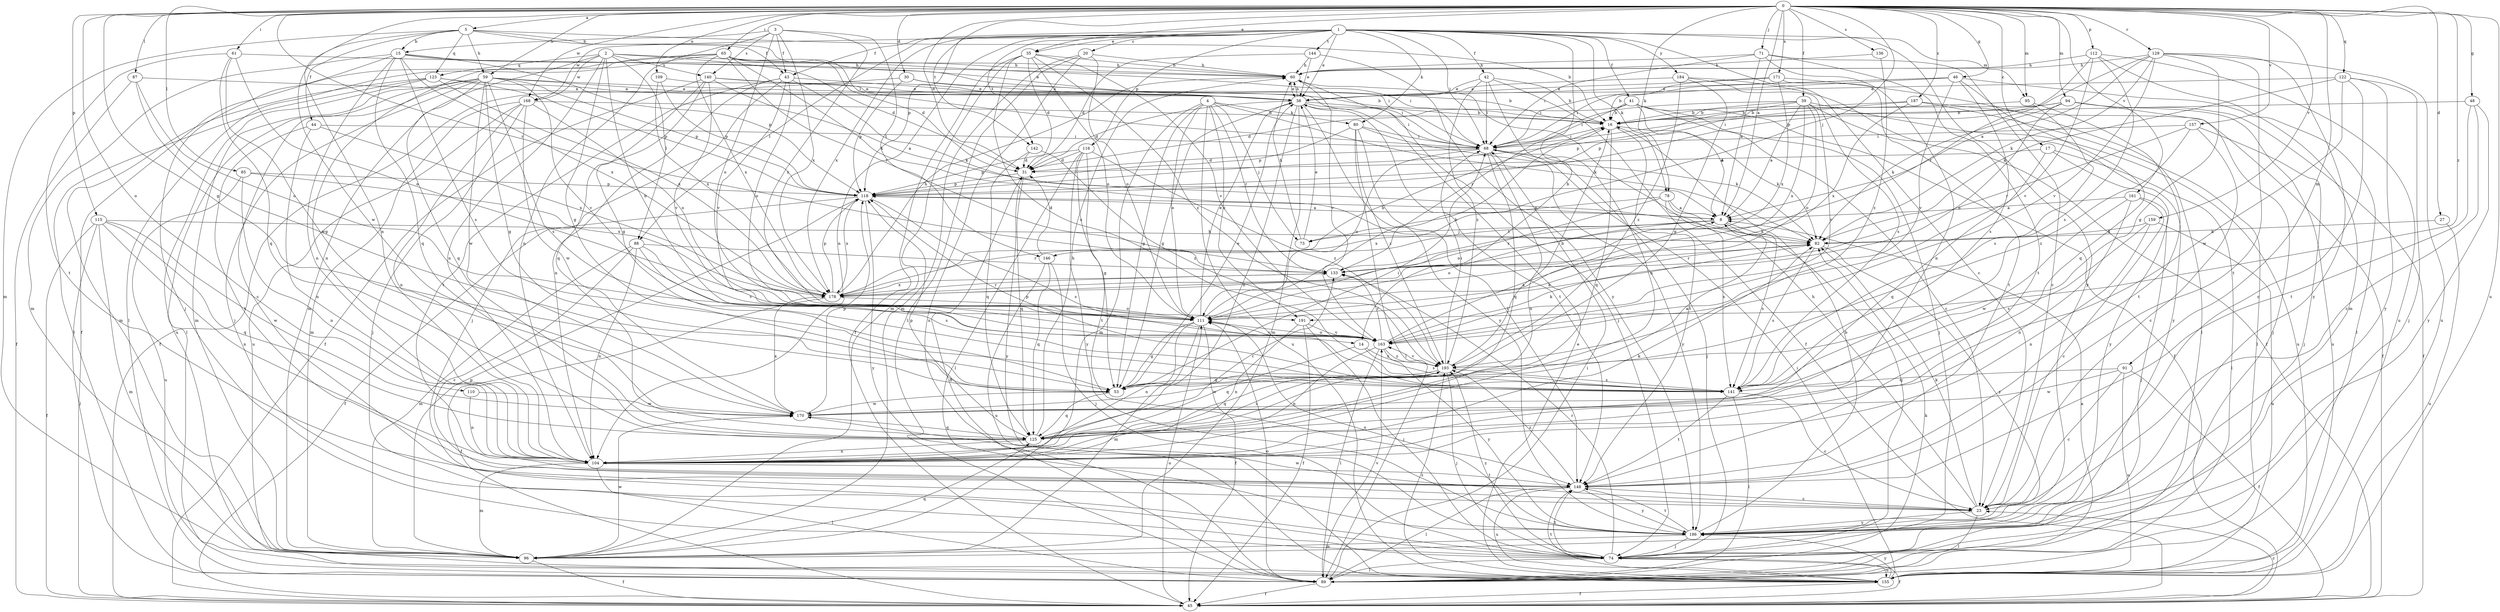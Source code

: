 strict digraph  {
0;
1;
2;
3;
4;
5;
8;
14;
15;
16;
17;
20;
23;
27;
30;
31;
35;
38;
39;
41;
42;
43;
44;
45;
46;
48;
53;
59;
60;
61;
65;
68;
71;
73;
74;
78;
80;
82;
85;
87;
88;
89;
91;
94;
95;
96;
104;
109;
110;
111;
112;
115;
116;
118;
122;
123;
125;
129;
133;
136;
140;
141;
142;
144;
146;
148;
155;
157;
159;
161;
163;
168;
170;
171;
178;
184;
186;
187;
191;
193;
0 -> 5  [label=a];
0 -> 8  [label=a];
0 -> 17  [label=c];
0 -> 27  [label=d];
0 -> 30  [label=d];
0 -> 31  [label=d];
0 -> 35  [label=e];
0 -> 39  [label=f];
0 -> 46  [label=g];
0 -> 48  [label=g];
0 -> 53  [label=g];
0 -> 59  [label=h];
0 -> 61  [label=i];
0 -> 65  [label=i];
0 -> 71  [label=j];
0 -> 73  [label=j];
0 -> 78  [label=k];
0 -> 85  [label=l];
0 -> 87  [label=l];
0 -> 91  [label=m];
0 -> 94  [label=m];
0 -> 95  [label=m];
0 -> 104  [label=n];
0 -> 109  [label=o];
0 -> 110  [label=o];
0 -> 112  [label=p];
0 -> 115  [label=p];
0 -> 122  [label=q];
0 -> 129  [label=r];
0 -> 133  [label=r];
0 -> 136  [label=s];
0 -> 142  [label=t];
0 -> 155  [label=u];
0 -> 157  [label=v];
0 -> 159  [label=v];
0 -> 161  [label=v];
0 -> 168  [label=w];
0 -> 171  [label=x];
0 -> 187  [label=z];
0 -> 191  [label=z];
1 -> 14  [label=b];
1 -> 20  [label=c];
1 -> 23  [label=c];
1 -> 35  [label=e];
1 -> 38  [label=e];
1 -> 41  [label=f];
1 -> 42  [label=f];
1 -> 43  [label=f];
1 -> 68  [label=i];
1 -> 78  [label=k];
1 -> 80  [label=k];
1 -> 88  [label=l];
1 -> 95  [label=m];
1 -> 104  [label=n];
1 -> 116  [label=p];
1 -> 118  [label=p];
1 -> 142  [label=t];
1 -> 144  [label=t];
1 -> 168  [label=w];
1 -> 178  [label=x];
1 -> 184  [label=y];
1 -> 186  [label=y];
2 -> 14  [label=b];
2 -> 31  [label=d];
2 -> 38  [label=e];
2 -> 53  [label=g];
2 -> 88  [label=l];
2 -> 96  [label=m];
2 -> 104  [label=n];
2 -> 123  [label=q];
2 -> 140  [label=s];
2 -> 168  [label=w];
3 -> 15  [label=b];
3 -> 43  [label=f];
3 -> 104  [label=n];
3 -> 111  [label=o];
3 -> 140  [label=s];
3 -> 146  [label=t];
3 -> 178  [label=x];
3 -> 191  [label=z];
4 -> 53  [label=g];
4 -> 73  [label=j];
4 -> 80  [label=k];
4 -> 82  [label=k];
4 -> 96  [label=m];
4 -> 111  [label=o];
4 -> 133  [label=r];
4 -> 155  [label=u];
4 -> 191  [label=z];
5 -> 15  [label=b];
5 -> 16  [label=b];
5 -> 43  [label=f];
5 -> 44  [label=f];
5 -> 59  [label=h];
5 -> 68  [label=i];
5 -> 96  [label=m];
5 -> 123  [label=q];
5 -> 170  [label=w];
8 -> 73  [label=j];
8 -> 82  [label=k];
8 -> 111  [label=o];
8 -> 118  [label=p];
8 -> 133  [label=r];
8 -> 141  [label=s];
8 -> 146  [label=t];
14 -> 125  [label=q];
14 -> 141  [label=s];
14 -> 193  [label=z];
15 -> 60  [label=h];
15 -> 68  [label=i];
15 -> 74  [label=j];
15 -> 96  [label=m];
15 -> 104  [label=n];
15 -> 118  [label=p];
15 -> 125  [label=q];
15 -> 141  [label=s];
15 -> 178  [label=x];
16 -> 68  [label=i];
16 -> 82  [label=k];
16 -> 125  [label=q];
16 -> 148  [label=t];
17 -> 31  [label=d];
17 -> 89  [label=l];
17 -> 125  [label=q];
17 -> 186  [label=y];
20 -> 60  [label=h];
20 -> 89  [label=l];
20 -> 96  [label=m];
20 -> 111  [label=o];
20 -> 155  [label=u];
23 -> 60  [label=h];
23 -> 82  [label=k];
23 -> 89  [label=l];
23 -> 170  [label=w];
23 -> 186  [label=y];
27 -> 82  [label=k];
27 -> 155  [label=u];
30 -> 16  [label=b];
30 -> 38  [label=e];
30 -> 45  [label=f];
30 -> 118  [label=p];
31 -> 118  [label=p];
31 -> 125  [label=q];
31 -> 186  [label=y];
35 -> 31  [label=d];
35 -> 45  [label=f];
35 -> 60  [label=h];
35 -> 96  [label=m];
35 -> 111  [label=o];
35 -> 141  [label=s];
35 -> 163  [label=v];
35 -> 193  [label=z];
38 -> 16  [label=b];
38 -> 31  [label=d];
38 -> 53  [label=g];
38 -> 60  [label=h];
38 -> 68  [label=i];
38 -> 96  [label=m];
38 -> 104  [label=n];
38 -> 148  [label=t];
38 -> 186  [label=y];
39 -> 8  [label=a];
39 -> 16  [label=b];
39 -> 68  [label=i];
39 -> 111  [label=o];
39 -> 118  [label=p];
39 -> 155  [label=u];
39 -> 163  [label=v];
39 -> 178  [label=x];
39 -> 186  [label=y];
41 -> 8  [label=a];
41 -> 16  [label=b];
41 -> 23  [label=c];
41 -> 31  [label=d];
41 -> 45  [label=f];
41 -> 74  [label=j];
41 -> 133  [label=r];
42 -> 16  [label=b];
42 -> 38  [label=e];
42 -> 45  [label=f];
42 -> 68  [label=i];
42 -> 104  [label=n];
42 -> 193  [label=z];
43 -> 38  [label=e];
43 -> 74  [label=j];
43 -> 82  [label=k];
43 -> 104  [label=n];
43 -> 111  [label=o];
43 -> 148  [label=t];
43 -> 163  [label=v];
44 -> 68  [label=i];
44 -> 104  [label=n];
44 -> 148  [label=t];
44 -> 178  [label=x];
45 -> 23  [label=c];
45 -> 111  [label=o];
46 -> 16  [label=b];
46 -> 38  [label=e];
46 -> 68  [label=i];
46 -> 89  [label=l];
46 -> 125  [label=q];
46 -> 141  [label=s];
46 -> 163  [label=v];
48 -> 16  [label=b];
48 -> 23  [label=c];
48 -> 148  [label=t];
48 -> 186  [label=y];
53 -> 8  [label=a];
53 -> 38  [label=e];
53 -> 68  [label=i];
53 -> 125  [label=q];
53 -> 170  [label=w];
59 -> 16  [label=b];
59 -> 23  [label=c];
59 -> 38  [label=e];
59 -> 53  [label=g];
59 -> 74  [label=j];
59 -> 89  [label=l];
59 -> 96  [label=m];
59 -> 118  [label=p];
59 -> 125  [label=q];
59 -> 141  [label=s];
59 -> 163  [label=v];
59 -> 170  [label=w];
60 -> 38  [label=e];
60 -> 74  [label=j];
60 -> 163  [label=v];
61 -> 60  [label=h];
61 -> 111  [label=o];
61 -> 125  [label=q];
61 -> 148  [label=t];
61 -> 170  [label=w];
65 -> 31  [label=d];
65 -> 45  [label=f];
65 -> 60  [label=h];
65 -> 68  [label=i];
65 -> 82  [label=k];
65 -> 89  [label=l];
65 -> 104  [label=n];
65 -> 133  [label=r];
65 -> 178  [label=x];
68 -> 31  [label=d];
68 -> 74  [label=j];
68 -> 104  [label=n];
68 -> 111  [label=o];
68 -> 125  [label=q];
68 -> 186  [label=y];
71 -> 8  [label=a];
71 -> 23  [label=c];
71 -> 60  [label=h];
71 -> 68  [label=i];
71 -> 104  [label=n];
71 -> 148  [label=t];
73 -> 38  [label=e];
73 -> 60  [label=h];
74 -> 45  [label=f];
74 -> 89  [label=l];
74 -> 133  [label=r];
74 -> 148  [label=t];
74 -> 155  [label=u];
74 -> 193  [label=z];
78 -> 8  [label=a];
78 -> 74  [label=j];
78 -> 111  [label=o];
78 -> 141  [label=s];
78 -> 178  [label=x];
80 -> 68  [label=i];
80 -> 82  [label=k];
80 -> 89  [label=l];
80 -> 118  [label=p];
80 -> 148  [label=t];
80 -> 193  [label=z];
82 -> 133  [label=r];
82 -> 141  [label=s];
82 -> 186  [label=y];
85 -> 104  [label=n];
85 -> 118  [label=p];
85 -> 155  [label=u];
85 -> 178  [label=x];
87 -> 38  [label=e];
87 -> 45  [label=f];
87 -> 53  [label=g];
87 -> 111  [label=o];
88 -> 23  [label=c];
88 -> 96  [label=m];
88 -> 104  [label=n];
88 -> 133  [label=r];
88 -> 141  [label=s];
88 -> 163  [label=v];
89 -> 8  [label=a];
89 -> 31  [label=d];
89 -> 45  [label=f];
89 -> 68  [label=i];
89 -> 82  [label=k];
89 -> 111  [label=o];
89 -> 163  [label=v];
91 -> 23  [label=c];
91 -> 45  [label=f];
91 -> 141  [label=s];
91 -> 155  [label=u];
91 -> 170  [label=w];
94 -> 16  [label=b];
94 -> 45  [label=f];
94 -> 68  [label=i];
94 -> 74  [label=j];
94 -> 82  [label=k];
94 -> 111  [label=o];
94 -> 155  [label=u];
95 -> 16  [label=b];
95 -> 141  [label=s];
95 -> 148  [label=t];
96 -> 45  [label=f];
96 -> 118  [label=p];
96 -> 125  [label=q];
96 -> 170  [label=w];
104 -> 82  [label=k];
104 -> 89  [label=l];
104 -> 96  [label=m];
104 -> 148  [label=t];
109 -> 38  [label=e];
109 -> 118  [label=p];
109 -> 178  [label=x];
110 -> 104  [label=n];
110 -> 170  [label=w];
111 -> 16  [label=b];
111 -> 38  [label=e];
111 -> 45  [label=f];
111 -> 53  [label=g];
111 -> 82  [label=k];
111 -> 96  [label=m];
111 -> 104  [label=n];
111 -> 163  [label=v];
112 -> 60  [label=h];
112 -> 96  [label=m];
112 -> 133  [label=r];
112 -> 141  [label=s];
112 -> 155  [label=u];
112 -> 163  [label=v];
115 -> 45  [label=f];
115 -> 82  [label=k];
115 -> 89  [label=l];
115 -> 96  [label=m];
115 -> 104  [label=n];
115 -> 125  [label=q];
115 -> 170  [label=w];
116 -> 31  [label=d];
116 -> 53  [label=g];
116 -> 89  [label=l];
116 -> 118  [label=p];
116 -> 148  [label=t];
116 -> 186  [label=y];
116 -> 193  [label=z];
118 -> 8  [label=a];
118 -> 45  [label=f];
118 -> 141  [label=s];
118 -> 178  [label=x];
118 -> 186  [label=y];
122 -> 23  [label=c];
122 -> 38  [label=e];
122 -> 74  [label=j];
122 -> 82  [label=k];
122 -> 170  [label=w];
122 -> 186  [label=y];
123 -> 38  [label=e];
123 -> 89  [label=l];
123 -> 96  [label=m];
123 -> 118  [label=p];
123 -> 155  [label=u];
123 -> 178  [label=x];
125 -> 60  [label=h];
125 -> 104  [label=n];
125 -> 118  [label=p];
125 -> 133  [label=r];
125 -> 193  [label=z];
129 -> 8  [label=a];
129 -> 53  [label=g];
129 -> 60  [label=h];
129 -> 82  [label=k];
129 -> 118  [label=p];
129 -> 148  [label=t];
129 -> 155  [label=u];
129 -> 163  [label=v];
129 -> 186  [label=y];
133 -> 178  [label=x];
136 -> 60  [label=h];
136 -> 193  [label=z];
140 -> 8  [label=a];
140 -> 38  [label=e];
140 -> 45  [label=f];
140 -> 53  [label=g];
140 -> 68  [label=i];
140 -> 125  [label=q];
140 -> 163  [label=v];
141 -> 23  [label=c];
141 -> 89  [label=l];
141 -> 118  [label=p];
141 -> 148  [label=t];
142 -> 31  [label=d];
142 -> 125  [label=q];
142 -> 193  [label=z];
144 -> 31  [label=d];
144 -> 38  [label=e];
144 -> 60  [label=h];
144 -> 186  [label=y];
146 -> 31  [label=d];
146 -> 74  [label=j];
146 -> 125  [label=q];
146 -> 155  [label=u];
148 -> 23  [label=c];
148 -> 89  [label=l];
148 -> 155  [label=u];
148 -> 186  [label=y];
148 -> 193  [label=z];
155 -> 38  [label=e];
155 -> 45  [label=f];
155 -> 68  [label=i];
155 -> 148  [label=t];
155 -> 186  [label=y];
155 -> 193  [label=z];
157 -> 23  [label=c];
157 -> 68  [label=i];
157 -> 74  [label=j];
157 -> 133  [label=r];
157 -> 193  [label=z];
159 -> 82  [label=k];
159 -> 104  [label=n];
159 -> 141  [label=s];
159 -> 155  [label=u];
161 -> 8  [label=a];
161 -> 23  [label=c];
161 -> 74  [label=j];
161 -> 104  [label=n];
161 -> 170  [label=w];
163 -> 8  [label=a];
163 -> 82  [label=k];
163 -> 89  [label=l];
163 -> 104  [label=n];
163 -> 111  [label=o];
163 -> 133  [label=r];
163 -> 186  [label=y];
163 -> 193  [label=z];
168 -> 16  [label=b];
168 -> 74  [label=j];
168 -> 96  [label=m];
168 -> 104  [label=n];
168 -> 111  [label=o];
168 -> 155  [label=u];
168 -> 170  [label=w];
170 -> 118  [label=p];
170 -> 125  [label=q];
170 -> 178  [label=x];
171 -> 38  [label=e];
171 -> 68  [label=i];
171 -> 89  [label=l];
171 -> 148  [label=t];
171 -> 178  [label=x];
178 -> 16  [label=b];
178 -> 45  [label=f];
178 -> 60  [label=h];
178 -> 111  [label=o];
178 -> 118  [label=p];
178 -> 133  [label=r];
184 -> 38  [label=e];
184 -> 45  [label=f];
184 -> 53  [label=g];
184 -> 141  [label=s];
184 -> 193  [label=z];
186 -> 16  [label=b];
186 -> 74  [label=j];
186 -> 96  [label=m];
186 -> 111  [label=o];
186 -> 148  [label=t];
187 -> 16  [label=b];
187 -> 45  [label=f];
187 -> 89  [label=l];
187 -> 118  [label=p];
187 -> 178  [label=x];
191 -> 45  [label=f];
191 -> 74  [label=j];
191 -> 104  [label=n];
191 -> 163  [label=v];
193 -> 16  [label=b];
193 -> 53  [label=g];
193 -> 68  [label=i];
193 -> 74  [label=j];
193 -> 125  [label=q];
193 -> 141  [label=s];
193 -> 163  [label=v];
193 -> 170  [label=w];
}
